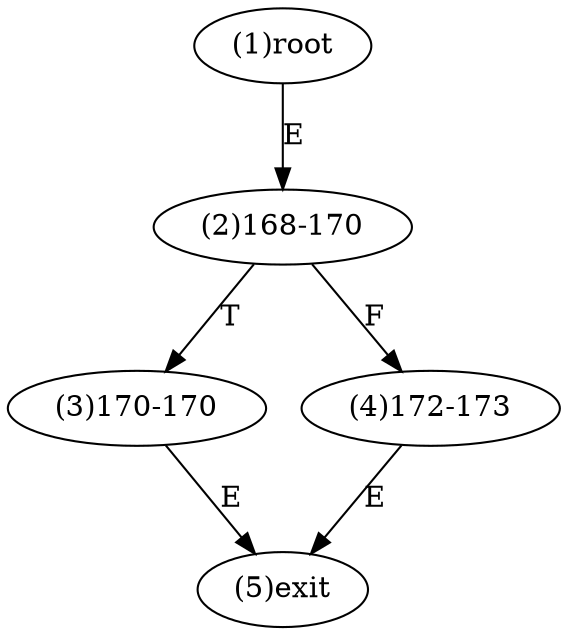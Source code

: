 digraph "" { 
1[ label="(1)root"];
2[ label="(2)168-170"];
3[ label="(3)170-170"];
4[ label="(4)172-173"];
5[ label="(5)exit"];
1->2[ label="E"];
2->4[ label="F"];
2->3[ label="T"];
3->5[ label="E"];
4->5[ label="E"];
}